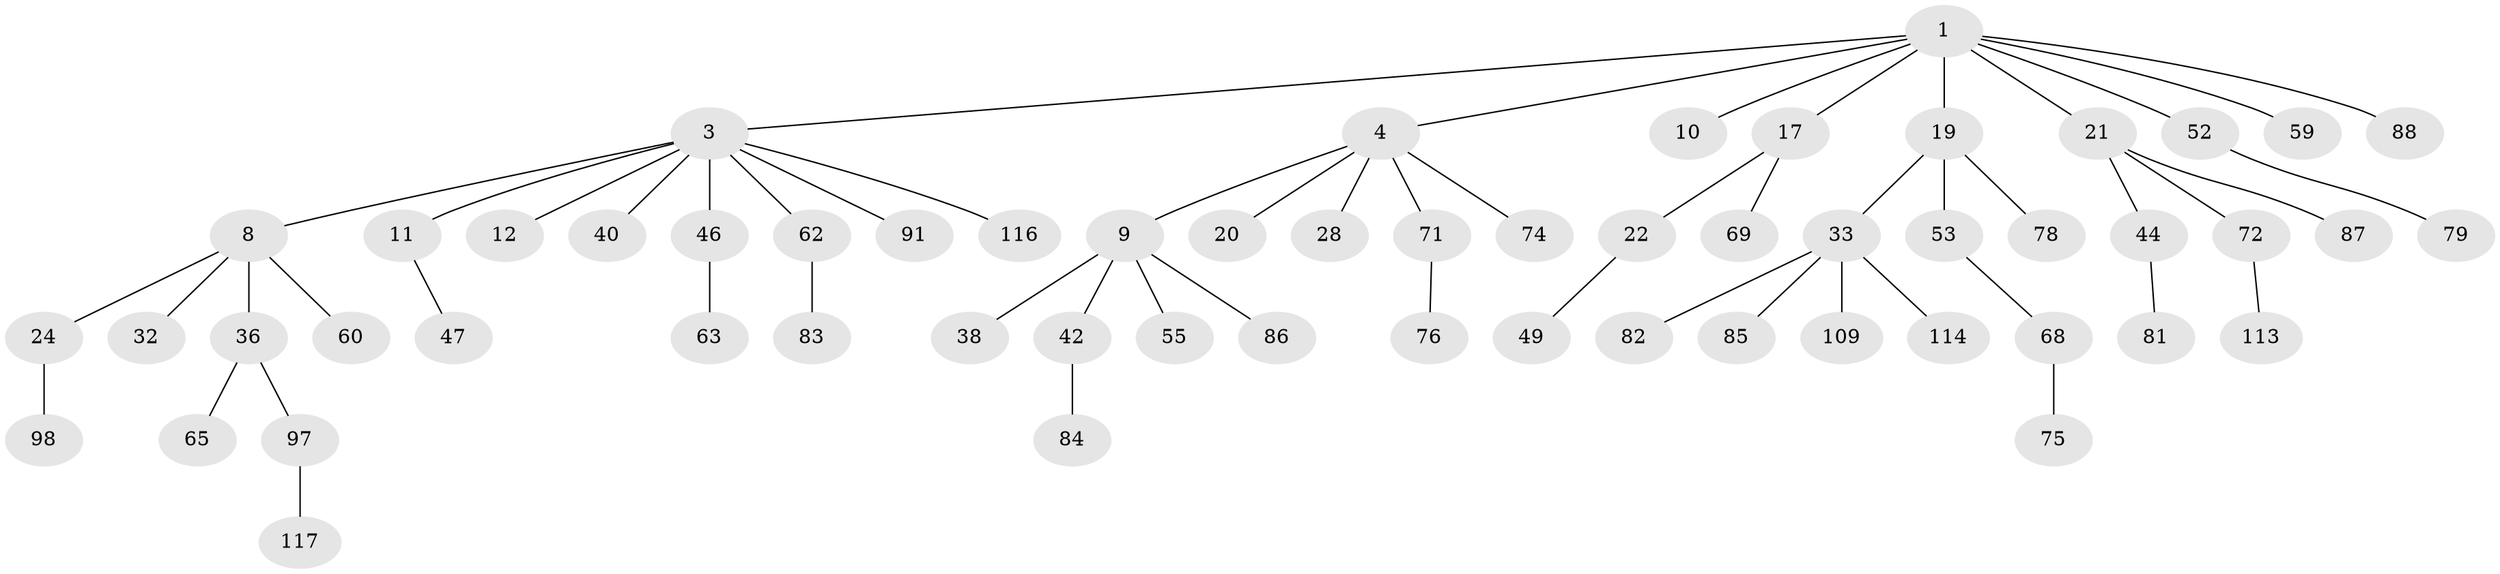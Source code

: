 // original degree distribution, {4: 0.1111111111111111, 7: 0.008547008547008548, 5: 0.017094017094017096, 6: 0.008547008547008548, 3: 0.1111111111111111, 2: 0.26495726495726496, 1: 0.47863247863247865}
// Generated by graph-tools (version 1.1) at 2025/15/03/09/25 04:15:39]
// undirected, 58 vertices, 57 edges
graph export_dot {
graph [start="1"]
  node [color=gray90,style=filled];
  1 [super="+2+7"];
  3 [super="+6+13"];
  4 [super="+5"];
  8 [super="+48+26+105+15+16"];
  9 [super="+25"];
  10 [super="+45+101+14"];
  11 [super="+23"];
  12;
  17 [super="+34+18"];
  19 [super="+29+108"];
  20;
  21 [super="+37+35"];
  22 [super="+31"];
  24 [super="+39"];
  28 [super="+70"];
  32;
  33 [super="+43"];
  36 [super="+58"];
  38;
  40 [super="+94"];
  42;
  44 [super="+80"];
  46 [super="+50"];
  47;
  49;
  52;
  53;
  55 [super="+106"];
  59;
  60;
  62;
  63;
  65 [super="+104+89+102"];
  68 [super="+111"];
  69;
  71;
  72;
  74;
  75 [super="+115"];
  76 [super="+77"];
  78;
  79 [super="+95"];
  81;
  82;
  83;
  84;
  85;
  86 [super="+96"];
  87;
  88;
  91;
  97 [super="+100"];
  98 [super="+103"];
  109;
  113;
  114;
  116;
  117;
  1 -- 3;
  1 -- 59;
  1 -- 4;
  1 -- 21;
  1 -- 52;
  1 -- 17;
  1 -- 19;
  1 -- 88;
  1 -- 10;
  3 -- 8;
  3 -- 12;
  3 -- 40;
  3 -- 91;
  3 -- 11;
  3 -- 62;
  3 -- 116;
  3 -- 46;
  4 -- 20;
  4 -- 28;
  4 -- 9;
  4 -- 74;
  4 -- 71;
  8 -- 60;
  8 -- 32;
  8 -- 36;
  8 -- 24;
  9 -- 42;
  9 -- 38;
  9 -- 86;
  9 -- 55;
  11 -- 47;
  17 -- 69;
  17 -- 22;
  19 -- 33;
  19 -- 53;
  19 -- 78;
  21 -- 72;
  21 -- 44;
  21 -- 87;
  22 -- 49;
  24 -- 98;
  33 -- 85;
  33 -- 109;
  33 -- 114;
  33 -- 82;
  36 -- 65;
  36 -- 97;
  42 -- 84;
  44 -- 81;
  46 -- 63;
  52 -- 79;
  53 -- 68;
  62 -- 83;
  68 -- 75;
  71 -- 76;
  72 -- 113;
  97 -- 117;
}
